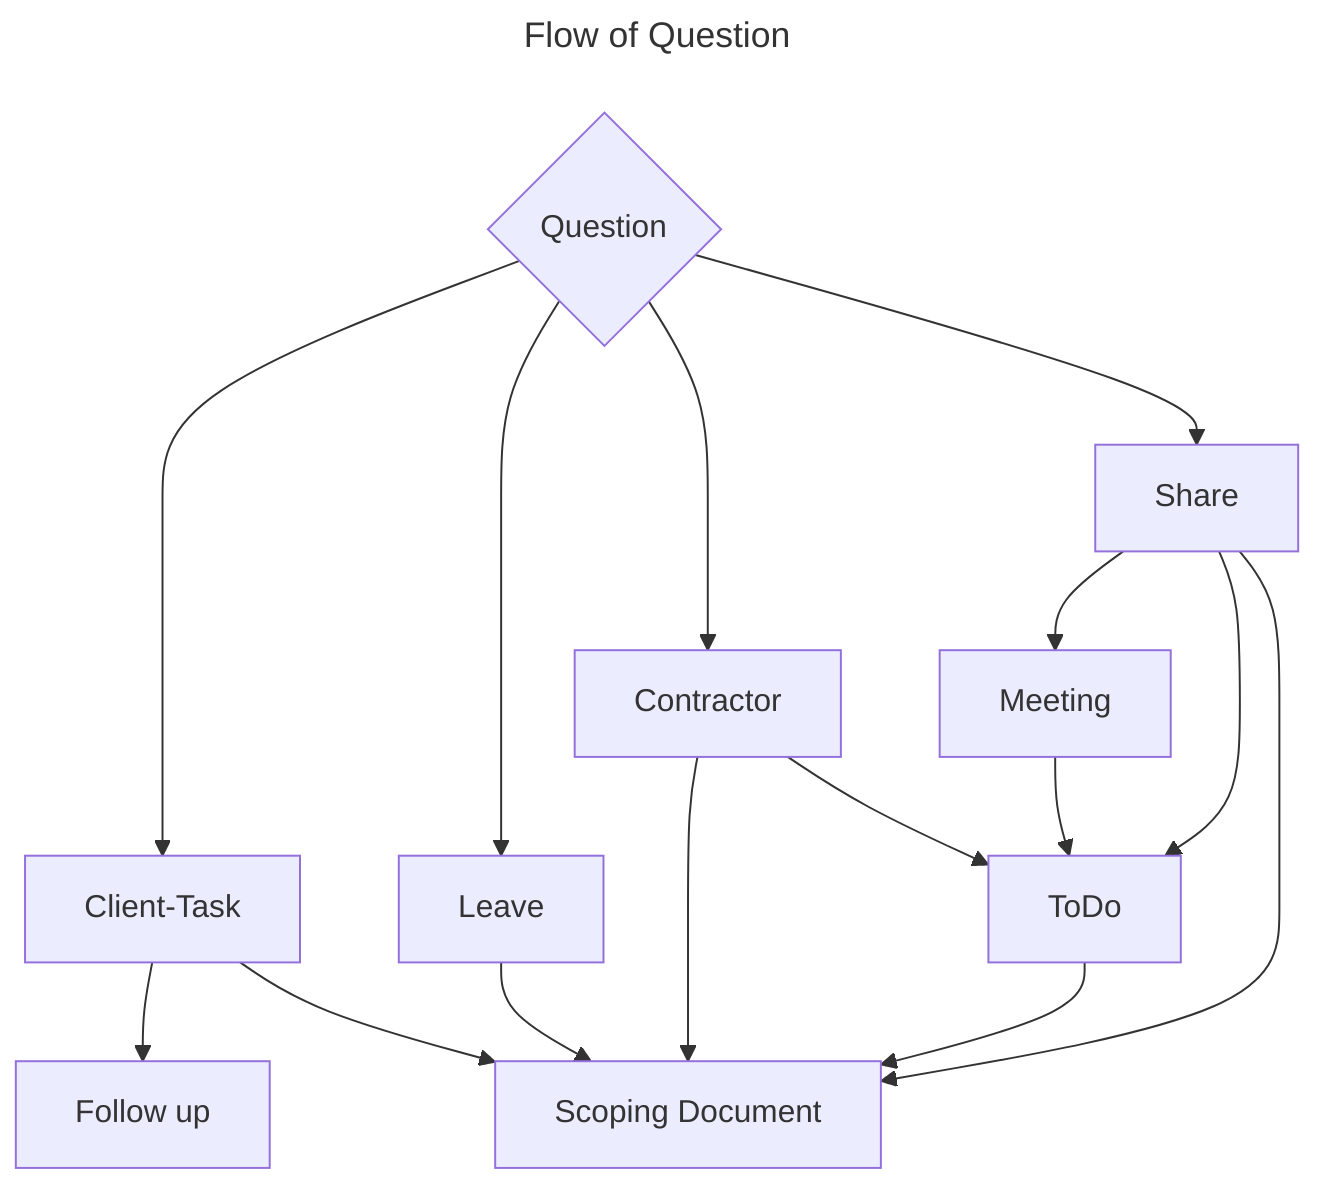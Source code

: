 ---
title: Flow of Question
---
flowchart
    A{Question} --> B[Client-Task]
    A --> C[Contractor]
    A --> L[Leave]
    A --> S[Share]
    B --> F[Follow up]
    B --> E[Scoping Document]
    L --> E
    C --> E
    C --> T[ToDo]
    M --> T
    S --> M[Meeting]
    S --> T
    T --> E
    S --> E